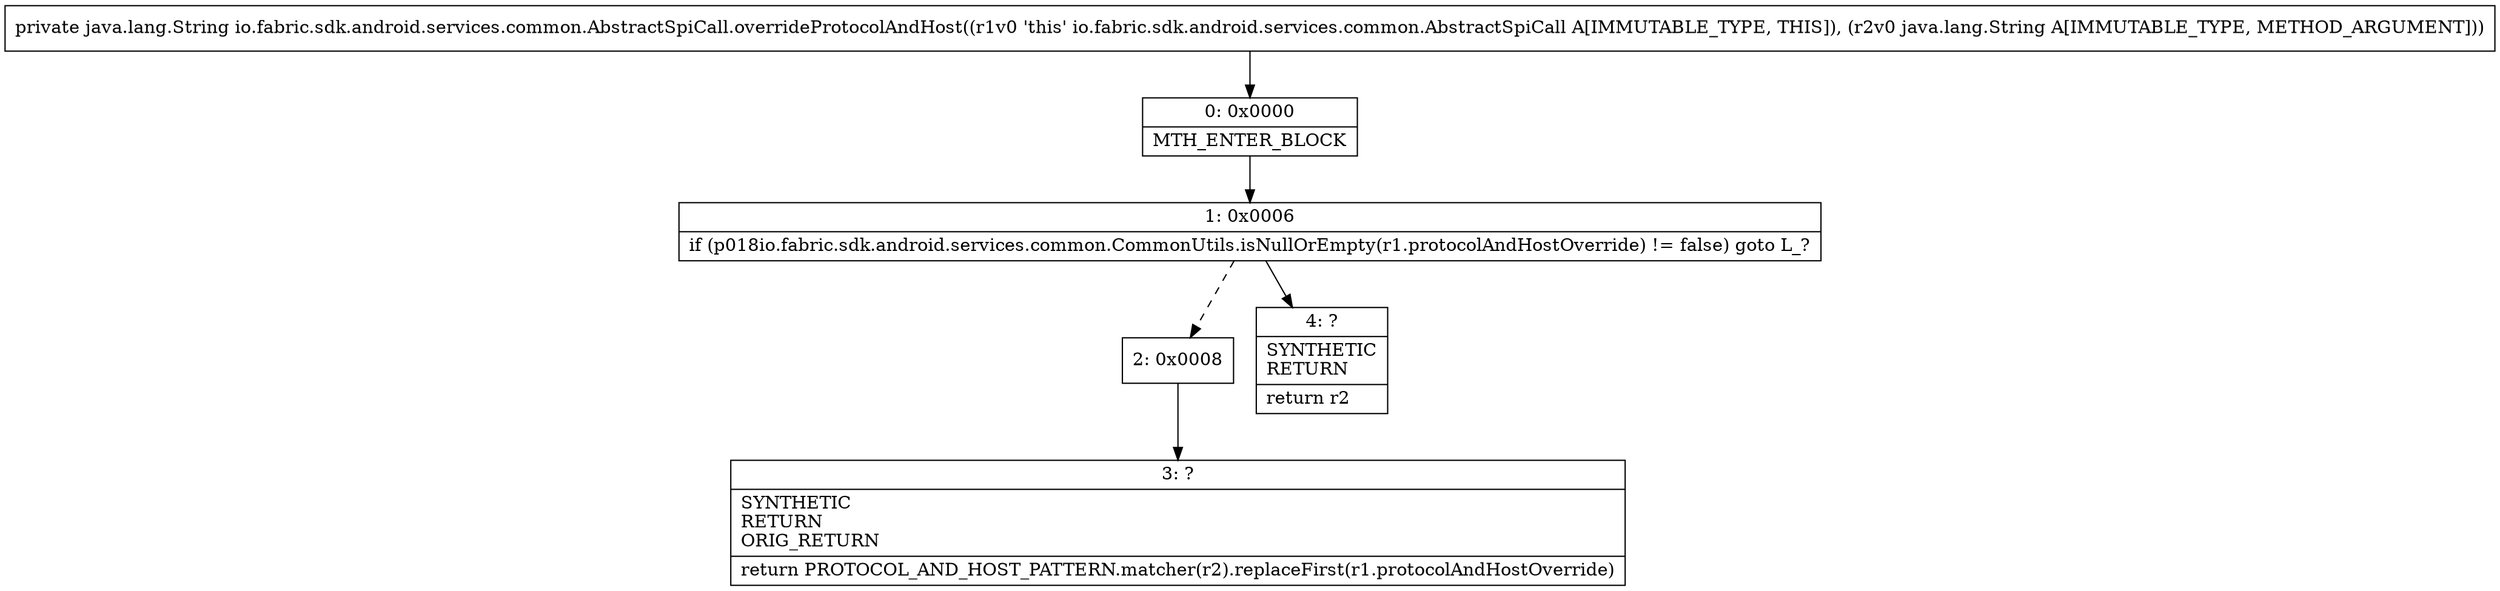 digraph "CFG forio.fabric.sdk.android.services.common.AbstractSpiCall.overrideProtocolAndHost(Ljava\/lang\/String;)Ljava\/lang\/String;" {
Node_0 [shape=record,label="{0\:\ 0x0000|MTH_ENTER_BLOCK\l}"];
Node_1 [shape=record,label="{1\:\ 0x0006|if (p018io.fabric.sdk.android.services.common.CommonUtils.isNullOrEmpty(r1.protocolAndHostOverride) != false) goto L_?\l}"];
Node_2 [shape=record,label="{2\:\ 0x0008}"];
Node_3 [shape=record,label="{3\:\ ?|SYNTHETIC\lRETURN\lORIG_RETURN\l|return PROTOCOL_AND_HOST_PATTERN.matcher(r2).replaceFirst(r1.protocolAndHostOverride)\l}"];
Node_4 [shape=record,label="{4\:\ ?|SYNTHETIC\lRETURN\l|return r2\l}"];
MethodNode[shape=record,label="{private java.lang.String io.fabric.sdk.android.services.common.AbstractSpiCall.overrideProtocolAndHost((r1v0 'this' io.fabric.sdk.android.services.common.AbstractSpiCall A[IMMUTABLE_TYPE, THIS]), (r2v0 java.lang.String A[IMMUTABLE_TYPE, METHOD_ARGUMENT])) }"];
MethodNode -> Node_0;
Node_0 -> Node_1;
Node_1 -> Node_2[style=dashed];
Node_1 -> Node_4;
Node_2 -> Node_3;
}

